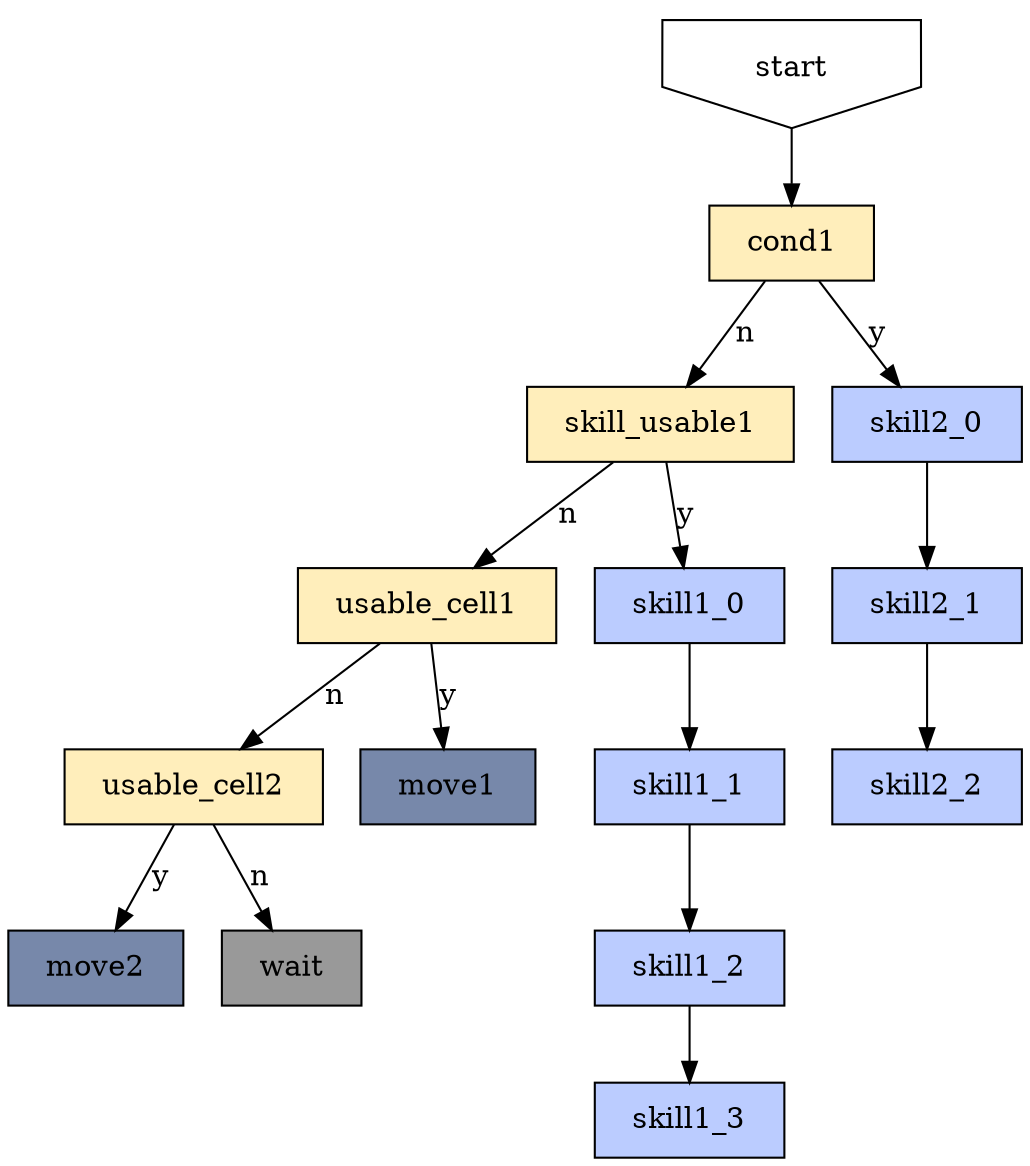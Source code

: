 digraph {
	fixedsize=true;
	concentrate=true;
	node [shape=rect margin="0.25,0.125"];
	start [shape=invhouse];

	node [style=filled fillcolor="#FFEEBB"]; # cond
	cond1 [tooltip="hp?op=less&value=80,check?type=buff&kind=self&buff=Effect_MP_Kidnapper_N_5"]; # hp < 80% and is Effect_MP_Kidnapper_N_5 buff in self
	skill_usable1 [tooltip="check?type=skill&slot=1&kind=usable"]; # active 1 usable
	usable_cell1 [tooltip="check?type=skill&slot=1&kind=movable"]; # is cell exists that can use active 1
	usable_cell2 [tooltip="check?type=skill&slot=2&kind=movable"]; # is cell exists that can use active 2

	node [fillcolor="#BBCCFF"];
	skill1_0 [tooltip="skill?slot=1&target=near.flying&row=2"]; # use active 1 to near flying first, target num > 2 in row
	skill1_1 [tooltip="skill?slot=1&target=near.light&row=2"]; # use active 1 to near light first, target num > 2 in row
	skill1_2 [tooltip="skill?slot=1&target=near&row=2"]; # use active 1 to near, target num > 2 in row
	skill1_3 [tooltip="skill?slot=1&target=near"]; # use active 1 to near
	skill2_0 [tooltip="skill?slot=2&target=flying"]; # use active 2 to flying first
	skill2_1 [tooltip="skill?slot=2&target=light"]; # use active 2 to light second
	skill2_2 [tooltip="skill?slot=2&target=backend"]; # use active 2 to backend

	node [fillcolor="#7788aa"];
	move1 [tooltip="move?slot=1"]; # move to cell that can use active 1
	move2 [tooltip="move?slot=2"]; # move to cell that can use active 2
	wait [tooltip="wait" fillcolor="#999999"]; # wait

	start -> cond1;
	cond1 -> skill2_0 [label="y"];
	cond1 -> skill_usable1 [label="n"];

	skill2_0 -> skill2_1 -> skill2_2;

	skill_usable1 -> skill1_0 [label="y"];
	skill_usable1 -> usable_cell1 [label="n"];

	skill1_0 -> skill1_1 -> skill1_2 -> skill1_3;

	usable_cell1 -> move1 [label="y"];
	usable_cell1 -> usable_cell2 [label="n"];

	usable_cell2 -> move2 [label="y"];
	usable_cell2 -> wait [label="n"];
}